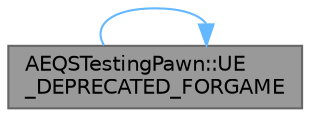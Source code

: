digraph "AEQSTestingPawn::UE_DEPRECATED_FORGAME"
{
 // INTERACTIVE_SVG=YES
 // LATEX_PDF_SIZE
  bgcolor="transparent";
  edge [fontname=Helvetica,fontsize=10,labelfontname=Helvetica,labelfontsize=10];
  node [fontname=Helvetica,fontsize=10,shape=box,height=0.2,width=0.4];
  rankdir="RL";
  Node1 [id="Node000001",label="AEQSTestingPawn::UE\l_DEPRECATED_FORGAME",height=0.2,width=0.4,color="gray40", fillcolor="grey60", style="filled", fontcolor="black",tooltip="optional parameters for query"];
  Node1 -> Node1 [id="edge1_Node000001_Node000001",dir="back",color="steelblue1",style="solid",tooltip=" "];
}
